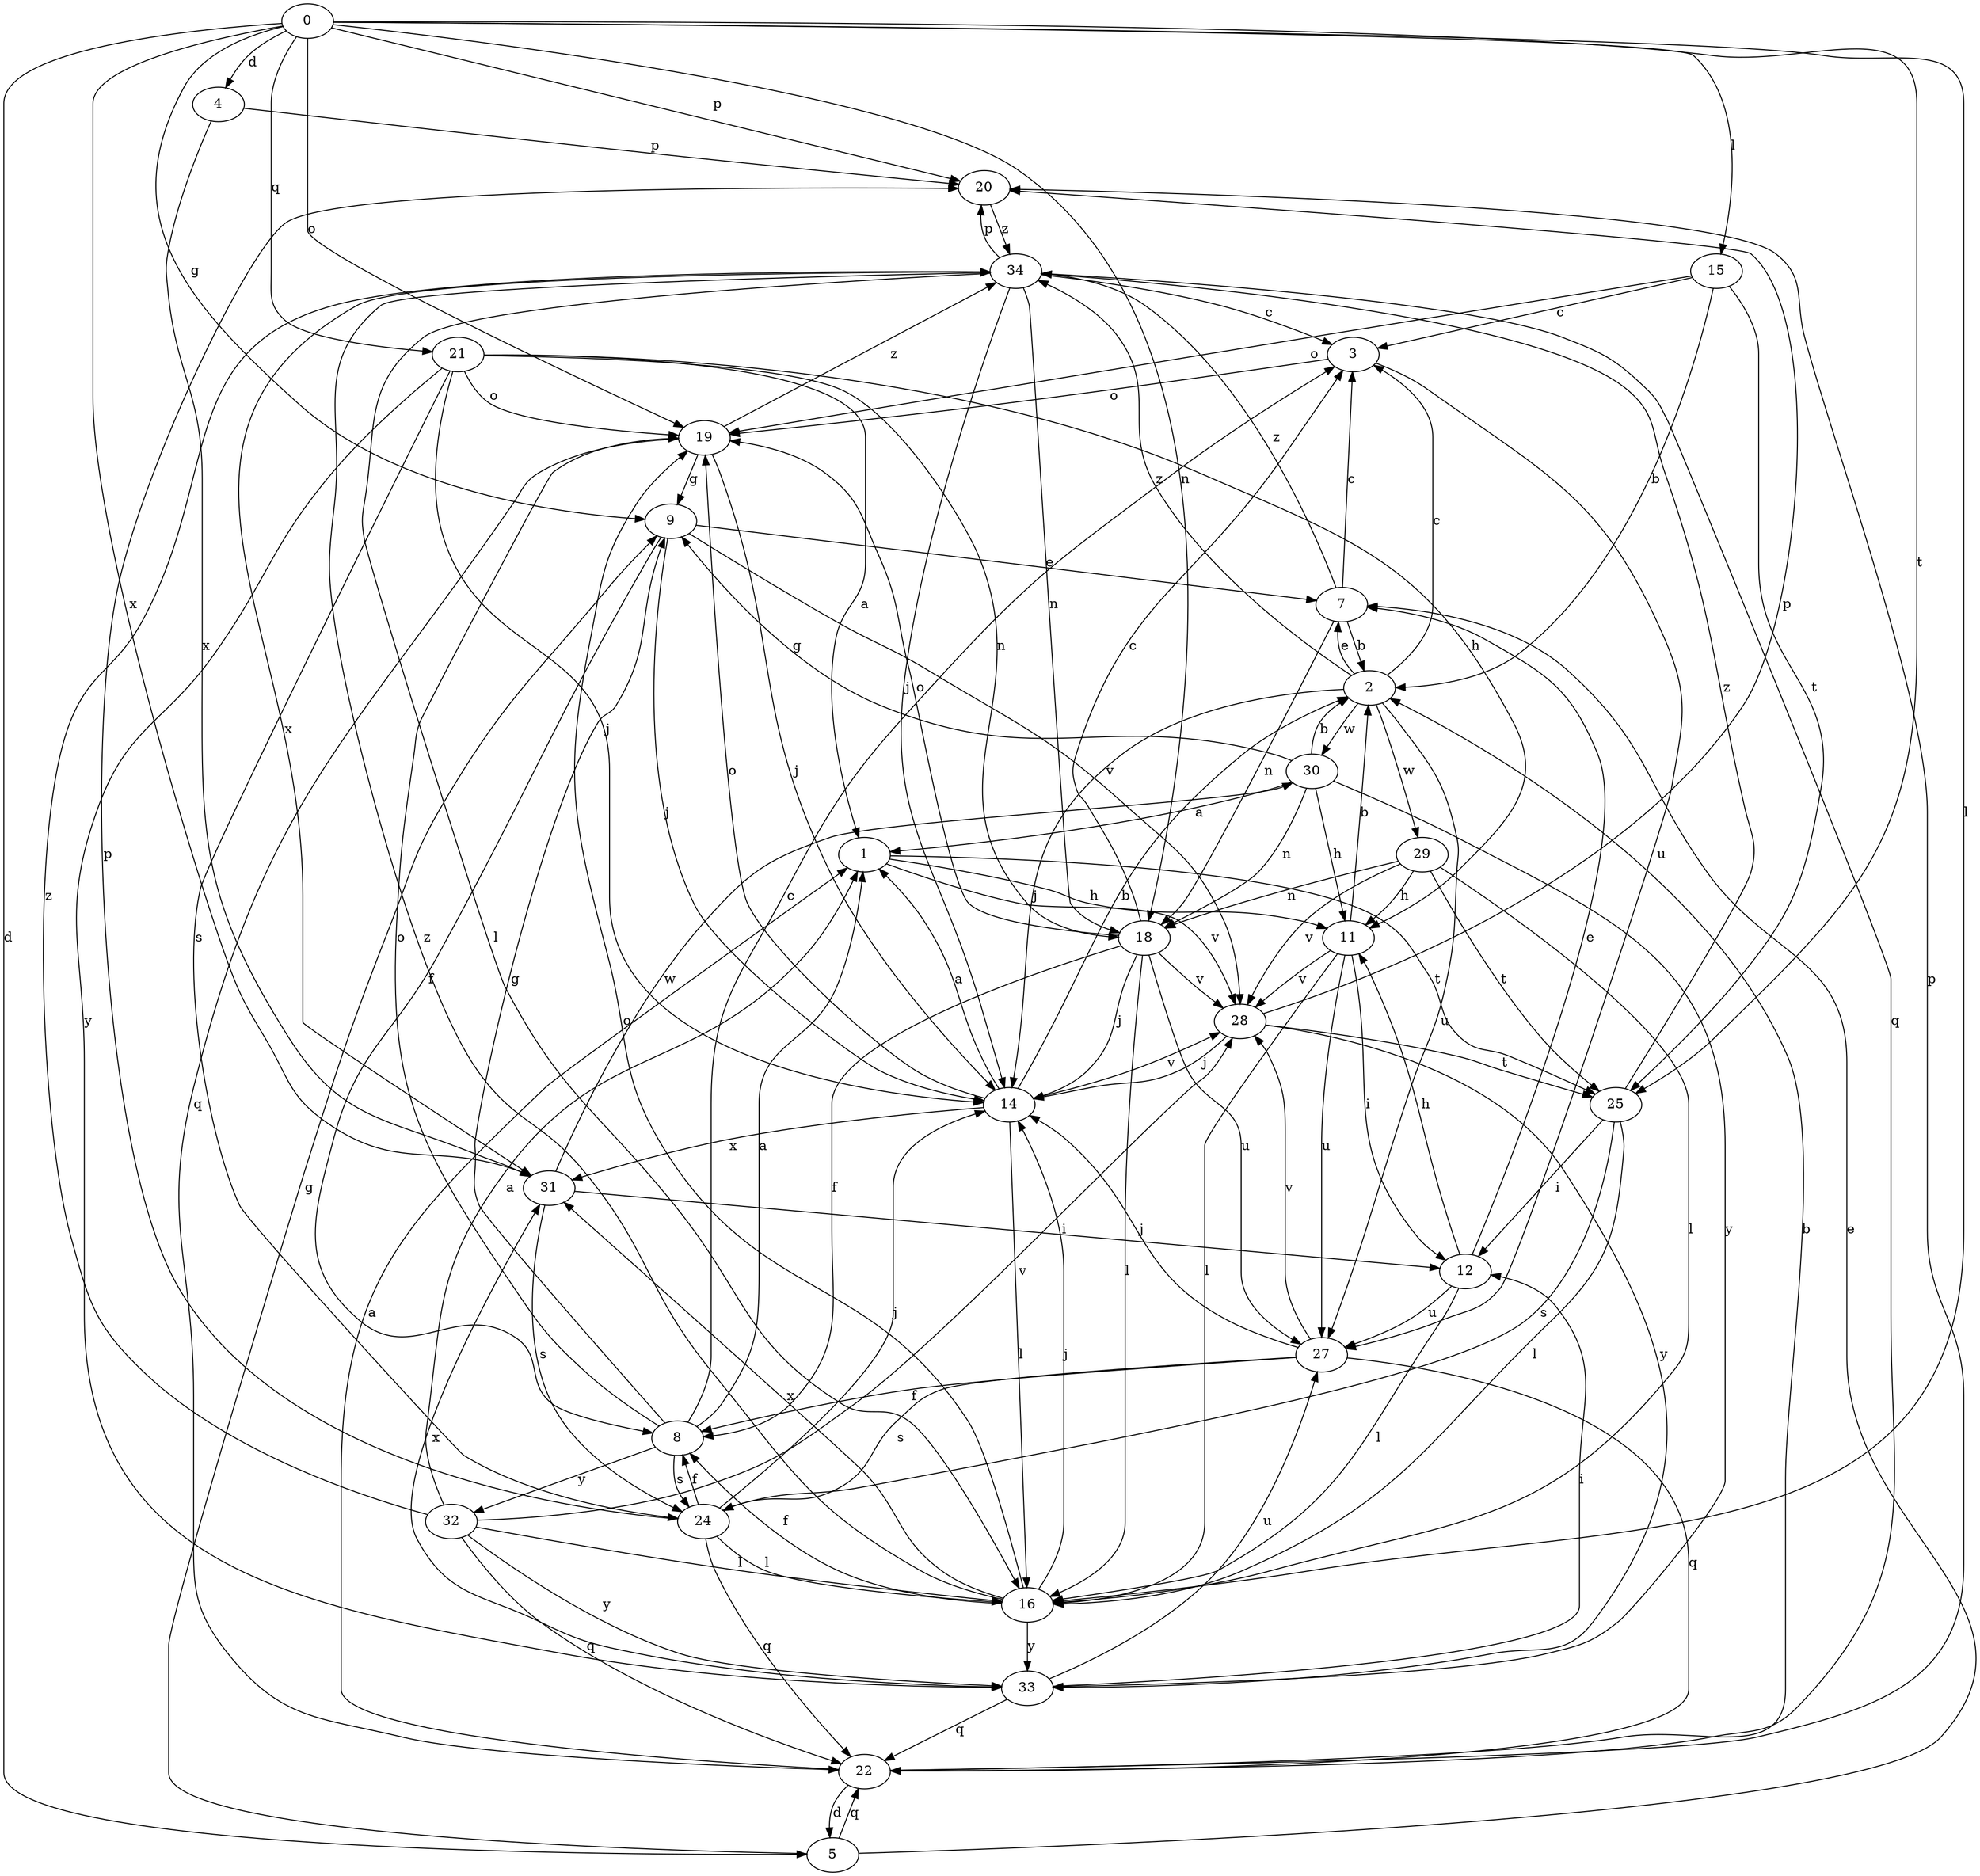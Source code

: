 strict digraph  {
0;
1;
2;
3;
4;
5;
7;
8;
9;
11;
12;
14;
15;
16;
18;
19;
20;
21;
22;
24;
25;
27;
28;
29;
30;
31;
32;
33;
34;
0 -> 4  [label=d];
0 -> 5  [label=d];
0 -> 9  [label=g];
0 -> 15  [label=l];
0 -> 16  [label=l];
0 -> 18  [label=n];
0 -> 19  [label=o];
0 -> 20  [label=p];
0 -> 21  [label=q];
0 -> 25  [label=t];
0 -> 31  [label=x];
1 -> 11  [label=h];
1 -> 25  [label=t];
1 -> 28  [label=v];
2 -> 3  [label=c];
2 -> 7  [label=e];
2 -> 14  [label=j];
2 -> 27  [label=u];
2 -> 29  [label=w];
2 -> 30  [label=w];
2 -> 34  [label=z];
3 -> 19  [label=o];
3 -> 27  [label=u];
4 -> 20  [label=p];
4 -> 31  [label=x];
5 -> 7  [label=e];
5 -> 9  [label=g];
5 -> 22  [label=q];
7 -> 2  [label=b];
7 -> 3  [label=c];
7 -> 18  [label=n];
7 -> 34  [label=z];
8 -> 1  [label=a];
8 -> 3  [label=c];
8 -> 9  [label=g];
8 -> 19  [label=o];
8 -> 24  [label=s];
8 -> 32  [label=y];
9 -> 7  [label=e];
9 -> 8  [label=f];
9 -> 14  [label=j];
9 -> 28  [label=v];
11 -> 2  [label=b];
11 -> 12  [label=i];
11 -> 16  [label=l];
11 -> 27  [label=u];
11 -> 28  [label=v];
12 -> 7  [label=e];
12 -> 11  [label=h];
12 -> 16  [label=l];
12 -> 27  [label=u];
14 -> 1  [label=a];
14 -> 2  [label=b];
14 -> 16  [label=l];
14 -> 19  [label=o];
14 -> 28  [label=v];
14 -> 31  [label=x];
15 -> 2  [label=b];
15 -> 3  [label=c];
15 -> 19  [label=o];
15 -> 25  [label=t];
16 -> 8  [label=f];
16 -> 14  [label=j];
16 -> 19  [label=o];
16 -> 31  [label=x];
16 -> 33  [label=y];
16 -> 34  [label=z];
18 -> 3  [label=c];
18 -> 8  [label=f];
18 -> 14  [label=j];
18 -> 16  [label=l];
18 -> 19  [label=o];
18 -> 27  [label=u];
18 -> 28  [label=v];
19 -> 9  [label=g];
19 -> 14  [label=j];
19 -> 22  [label=q];
19 -> 34  [label=z];
20 -> 34  [label=z];
21 -> 1  [label=a];
21 -> 11  [label=h];
21 -> 14  [label=j];
21 -> 18  [label=n];
21 -> 19  [label=o];
21 -> 24  [label=s];
21 -> 33  [label=y];
22 -> 1  [label=a];
22 -> 2  [label=b];
22 -> 5  [label=d];
22 -> 20  [label=p];
24 -> 8  [label=f];
24 -> 14  [label=j];
24 -> 16  [label=l];
24 -> 20  [label=p];
24 -> 22  [label=q];
25 -> 12  [label=i];
25 -> 16  [label=l];
25 -> 24  [label=s];
25 -> 34  [label=z];
27 -> 8  [label=f];
27 -> 14  [label=j];
27 -> 22  [label=q];
27 -> 24  [label=s];
27 -> 28  [label=v];
28 -> 14  [label=j];
28 -> 20  [label=p];
28 -> 25  [label=t];
28 -> 33  [label=y];
29 -> 11  [label=h];
29 -> 16  [label=l];
29 -> 18  [label=n];
29 -> 25  [label=t];
29 -> 28  [label=v];
30 -> 1  [label=a];
30 -> 2  [label=b];
30 -> 9  [label=g];
30 -> 11  [label=h];
30 -> 18  [label=n];
30 -> 33  [label=y];
31 -> 12  [label=i];
31 -> 24  [label=s];
31 -> 30  [label=w];
32 -> 1  [label=a];
32 -> 16  [label=l];
32 -> 22  [label=q];
32 -> 28  [label=v];
32 -> 33  [label=y];
32 -> 34  [label=z];
33 -> 12  [label=i];
33 -> 22  [label=q];
33 -> 27  [label=u];
33 -> 31  [label=x];
34 -> 3  [label=c];
34 -> 14  [label=j];
34 -> 16  [label=l];
34 -> 18  [label=n];
34 -> 20  [label=p];
34 -> 22  [label=q];
34 -> 31  [label=x];
}
